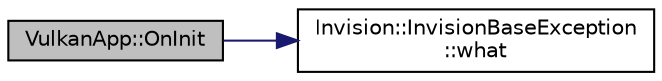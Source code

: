 digraph "VulkanApp::OnInit"
{
 // LATEX_PDF_SIZE
  edge [fontname="Helvetica",fontsize="10",labelfontname="Helvetica",labelfontsize="10"];
  node [fontname="Helvetica",fontsize="10",shape=record];
  rankdir="LR";
  Node1 [label="VulkanApp::OnInit",height=0.2,width=0.4,color="black", fillcolor="grey75", style="filled", fontcolor="black",tooltip=" "];
  Node1 -> Node2 [color="midnightblue",fontsize="10",style="solid",fontname="Helvetica"];
  Node2 [label="Invision::InvisionBaseException\l::what",height=0.2,width=0.4,color="black", fillcolor="white", style="filled",URL="$class_invision_1_1_invision_base_exception.html#aafeb2d558a22ce3881f501b44facdce3",tooltip=" "];
}
